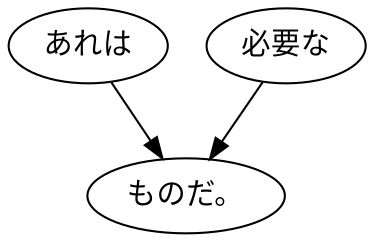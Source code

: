 digraph graph7097 {
	node0 [label="あれは"];
	node1 [label="必要な"];
	node2 [label="ものだ。"];
	node0 -> node2;
	node1 -> node2;
}
